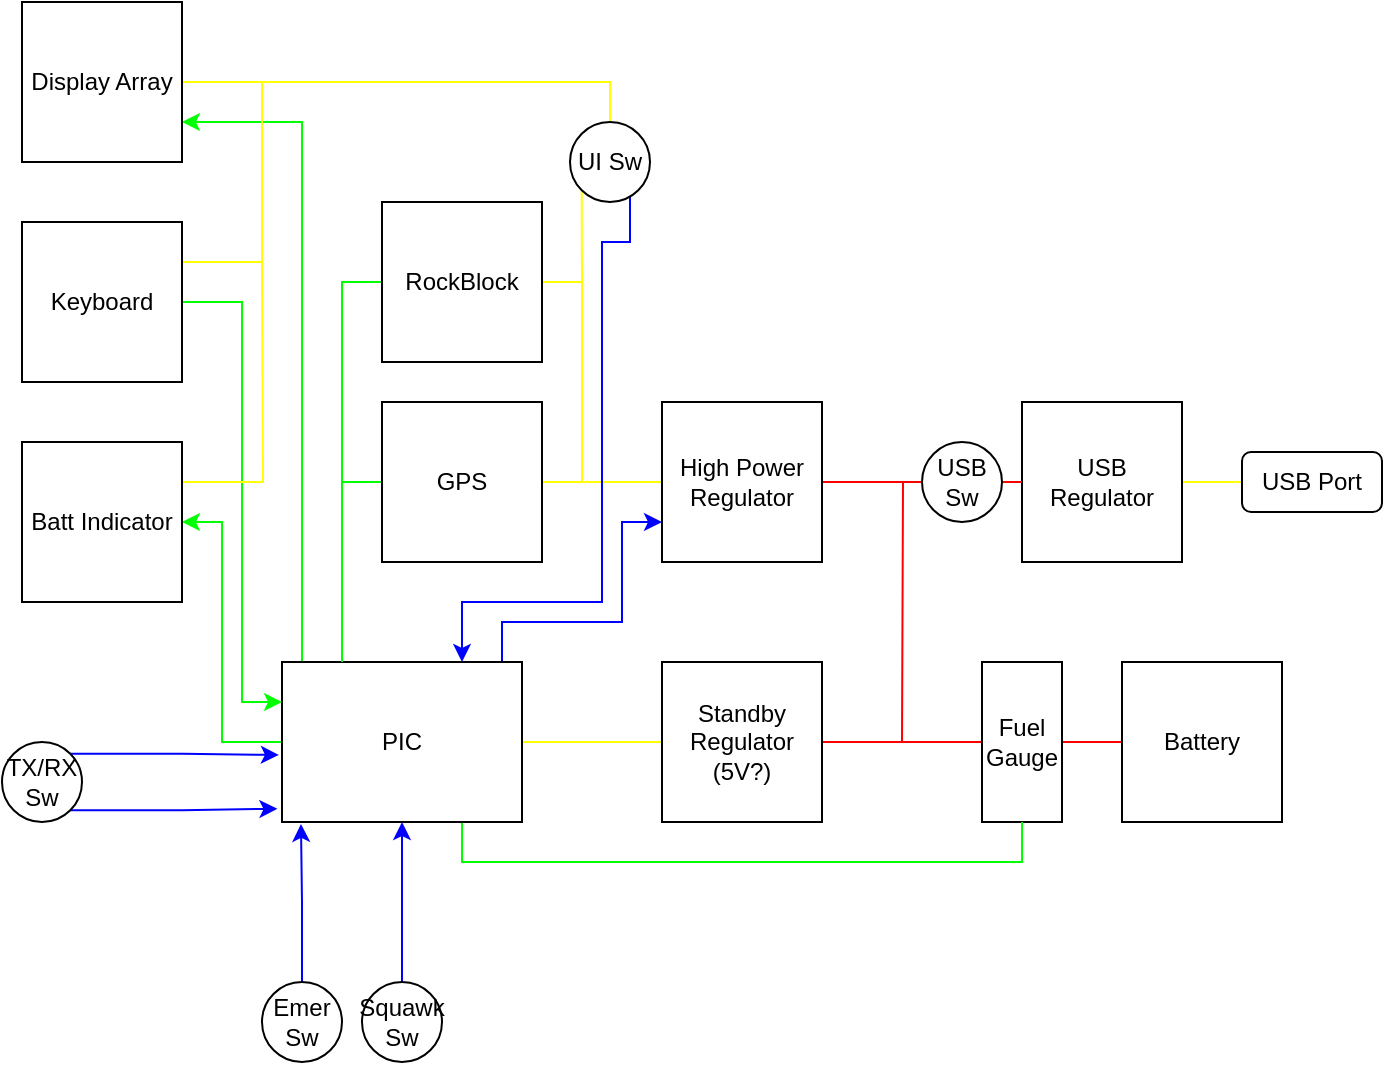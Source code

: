 <mxfile version="14.6.6" type="device"><diagram id="dYpEUTgkMIzfXDIzSXub" name="Page-1"><mxGraphModel dx="815" dy="1477" grid="1" gridSize="10" guides="1" tooltips="1" connect="1" arrows="1" fold="1" page="1" pageScale="1" pageWidth="1000" pageHeight="1000" math="0" shadow="0"><root><mxCell id="0"/><mxCell id="1" parent="0"/><mxCell id="_kIr4A_gsyb9m72xfsHi-3" style="edgeStyle=orthogonalEdgeStyle;rounded=0;orthogonalLoop=1;jettySize=auto;html=1;exitX=0;exitY=0.5;exitDx=0;exitDy=0;entryX=1;entryY=0.5;entryDx=0;entryDy=0;strokeColor=#FF0000;endArrow=none;endFill=0;" edge="1" parent="1" source="_kIr4A_gsyb9m72xfsHi-1" target="_kIr4A_gsyb9m72xfsHi-2"><mxGeometry relative="1" as="geometry"/></mxCell><mxCell id="_kIr4A_gsyb9m72xfsHi-1" value="Battery" style="whiteSpace=wrap;html=1;aspect=fixed;" vertex="1" parent="1"><mxGeometry x="790" y="300" width="80" height="80" as="geometry"/></mxCell><mxCell id="_kIr4A_gsyb9m72xfsHi-6" style="edgeStyle=orthogonalEdgeStyle;rounded=0;orthogonalLoop=1;jettySize=auto;html=1;exitX=0;exitY=0.5;exitDx=0;exitDy=0;entryX=1;entryY=0.5;entryDx=0;entryDy=0;endArrow=none;endFill=0;strokeColor=#FF0000;" edge="1" parent="1" source="_kIr4A_gsyb9m72xfsHi-2" target="_kIr4A_gsyb9m72xfsHi-5"><mxGeometry relative="1" as="geometry"/></mxCell><mxCell id="_kIr4A_gsyb9m72xfsHi-2" value="Fuel&lt;br&gt;Gauge" style="rounded=0;whiteSpace=wrap;html=1;" vertex="1" parent="1"><mxGeometry x="720" y="300" width="40" height="80" as="geometry"/></mxCell><mxCell id="_kIr4A_gsyb9m72xfsHi-8" style="edgeStyle=orthogonalEdgeStyle;rounded=0;orthogonalLoop=1;jettySize=auto;html=1;exitX=0;exitY=0.5;exitDx=0;exitDy=0;entryX=1;entryY=0.5;entryDx=0;entryDy=0;endArrow=none;endFill=0;strokeColor=#FFFF00;" edge="1" parent="1" source="_kIr4A_gsyb9m72xfsHi-5" target="_kIr4A_gsyb9m72xfsHi-7"><mxGeometry relative="1" as="geometry"/></mxCell><mxCell id="_kIr4A_gsyb9m72xfsHi-5" value="Standby Regulator (5V?)" style="whiteSpace=wrap;html=1;aspect=fixed;" vertex="1" parent="1"><mxGeometry x="560" y="300" width="80" height="80" as="geometry"/></mxCell><mxCell id="_kIr4A_gsyb9m72xfsHi-15" style="edgeStyle=orthogonalEdgeStyle;rounded=0;orthogonalLoop=1;jettySize=auto;html=1;exitX=0.75;exitY=0;exitDx=0;exitDy=0;entryX=0;entryY=0.75;entryDx=0;entryDy=0;endArrow=classic;endFill=1;strokeColor=#0000FF;" edge="1" parent="1" source="_kIr4A_gsyb9m72xfsHi-7" target="_kIr4A_gsyb9m72xfsHi-9"><mxGeometry relative="1" as="geometry"><Array as="points"><mxPoint x="480" y="300"/><mxPoint x="480" y="280"/><mxPoint x="540" y="280"/><mxPoint x="540" y="230"/></Array></mxGeometry></mxCell><mxCell id="_kIr4A_gsyb9m72xfsHi-16" style="edgeStyle=orthogonalEdgeStyle;rounded=0;orthogonalLoop=1;jettySize=auto;html=1;exitX=0.25;exitY=0;exitDx=0;exitDy=0;entryX=0;entryY=0.5;entryDx=0;entryDy=0;endArrow=none;endFill=0;strokeColor=#00FF00;" edge="1" parent="1" source="_kIr4A_gsyb9m72xfsHi-7" target="_kIr4A_gsyb9m72xfsHi-12"><mxGeometry relative="1" as="geometry"><Array as="points"><mxPoint x="400" y="210"/></Array></mxGeometry></mxCell><mxCell id="_kIr4A_gsyb9m72xfsHi-18" style="edgeStyle=orthogonalEdgeStyle;rounded=0;orthogonalLoop=1;jettySize=auto;html=1;exitX=0.75;exitY=1;exitDx=0;exitDy=0;entryX=0.5;entryY=1;entryDx=0;entryDy=0;endArrow=none;endFill=0;strokeColor=#00FF00;" edge="1" parent="1" source="_kIr4A_gsyb9m72xfsHi-7" target="_kIr4A_gsyb9m72xfsHi-2"><mxGeometry relative="1" as="geometry"/></mxCell><mxCell id="_kIr4A_gsyb9m72xfsHi-30" style="edgeStyle=orthogonalEdgeStyle;rounded=0;orthogonalLoop=1;jettySize=auto;html=1;exitX=0.25;exitY=0;exitDx=0;exitDy=0;entryX=1;entryY=0.75;entryDx=0;entryDy=0;endArrow=classic;endFill=1;strokeColor=#00FF00;" edge="1" parent="1" source="_kIr4A_gsyb9m72xfsHi-7" target="_kIr4A_gsyb9m72xfsHi-28"><mxGeometry relative="1" as="geometry"><Array as="points"><mxPoint x="380" y="300"/><mxPoint x="380" y="30"/></Array></mxGeometry></mxCell><mxCell id="_kIr4A_gsyb9m72xfsHi-41" style="edgeStyle=orthogonalEdgeStyle;rounded=0;orthogonalLoop=1;jettySize=auto;html=1;exitX=0;exitY=0.5;exitDx=0;exitDy=0;entryX=1;entryY=0.5;entryDx=0;entryDy=0;endArrow=classic;endFill=1;strokeColor=#00FF00;" edge="1" parent="1" source="_kIr4A_gsyb9m72xfsHi-7" target="_kIr4A_gsyb9m72xfsHi-39"><mxGeometry relative="1" as="geometry"><Array as="points"><mxPoint x="340" y="340"/><mxPoint x="340" y="230"/></Array></mxGeometry></mxCell><mxCell id="_kIr4A_gsyb9m72xfsHi-7" value="PIC" style="whiteSpace=wrap;html=1;" vertex="1" parent="1"><mxGeometry x="370" y="300" width="120" height="80" as="geometry"/></mxCell><mxCell id="_kIr4A_gsyb9m72xfsHi-10" style="edgeStyle=orthogonalEdgeStyle;rounded=0;orthogonalLoop=1;jettySize=auto;html=1;exitX=1;exitY=0.5;exitDx=0;exitDy=0;endArrow=none;endFill=0;strokeColor=#FF0000;" edge="1" parent="1" source="_kIr4A_gsyb9m72xfsHi-9"><mxGeometry relative="1" as="geometry"><mxPoint x="680" y="340.0" as="targetPoint"/></mxGeometry></mxCell><mxCell id="_kIr4A_gsyb9m72xfsHi-13" style="edgeStyle=orthogonalEdgeStyle;rounded=0;orthogonalLoop=1;jettySize=auto;html=1;exitX=0;exitY=0.5;exitDx=0;exitDy=0;entryX=1;entryY=0.5;entryDx=0;entryDy=0;endArrow=none;endFill=0;strokeColor=#FFFF00;" edge="1" parent="1" source="_kIr4A_gsyb9m72xfsHi-9" target="_kIr4A_gsyb9m72xfsHi-12"><mxGeometry relative="1" as="geometry"/></mxCell><mxCell id="_kIr4A_gsyb9m72xfsHi-9" value="High Power Regulator" style="whiteSpace=wrap;html=1;aspect=fixed;" vertex="1" parent="1"><mxGeometry x="560" y="170" width="80" height="80" as="geometry"/></mxCell><mxCell id="_kIr4A_gsyb9m72xfsHi-14" style="edgeStyle=orthogonalEdgeStyle;rounded=0;orthogonalLoop=1;jettySize=auto;html=1;exitX=1;exitY=0.5;exitDx=0;exitDy=0;endArrow=none;endFill=0;strokeColor=#FFFF00;" edge="1" parent="1" source="_kIr4A_gsyb9m72xfsHi-11"><mxGeometry relative="1" as="geometry"><mxPoint x="530" y="210" as="targetPoint"/><Array as="points"><mxPoint x="520" y="110"/><mxPoint x="520" y="210"/></Array></mxGeometry></mxCell><mxCell id="_kIr4A_gsyb9m72xfsHi-17" style="edgeStyle=orthogonalEdgeStyle;rounded=0;orthogonalLoop=1;jettySize=auto;html=1;exitX=0;exitY=0.5;exitDx=0;exitDy=0;entryX=0.25;entryY=0;entryDx=0;entryDy=0;endArrow=none;endFill=0;strokeColor=#00FF00;" edge="1" parent="1" source="_kIr4A_gsyb9m72xfsHi-11" target="_kIr4A_gsyb9m72xfsHi-7"><mxGeometry relative="1" as="geometry"/></mxCell><mxCell id="_kIr4A_gsyb9m72xfsHi-11" value="RockBlock" style="whiteSpace=wrap;html=1;aspect=fixed;" vertex="1" parent="1"><mxGeometry x="420" y="70" width="80" height="80" as="geometry"/></mxCell><mxCell id="_kIr4A_gsyb9m72xfsHi-12" value="GPS" style="whiteSpace=wrap;html=1;aspect=fixed;" vertex="1" parent="1"><mxGeometry x="420" y="170" width="80" height="80" as="geometry"/></mxCell><mxCell id="_kIr4A_gsyb9m72xfsHi-33" style="edgeStyle=orthogonalEdgeStyle;rounded=0;orthogonalLoop=1;jettySize=auto;html=1;endArrow=none;endFill=0;strokeColor=#FFFF00;exitX=0.5;exitY=0;exitDx=0;exitDy=0;" edge="1" parent="1" source="_kIr4A_gsyb9m72xfsHi-21" target="_kIr4A_gsyb9m72xfsHi-28"><mxGeometry relative="1" as="geometry"><mxPoint x="520" y="10" as="sourcePoint"/></mxGeometry></mxCell><mxCell id="_kIr4A_gsyb9m72xfsHi-23" style="edgeStyle=orthogonalEdgeStyle;rounded=0;orthogonalLoop=1;jettySize=auto;html=1;exitX=1;exitY=1;exitDx=0;exitDy=0;entryX=0.75;entryY=0;entryDx=0;entryDy=0;endArrow=classic;endFill=1;strokeColor=#0000FF;" edge="1" parent="1" source="_kIr4A_gsyb9m72xfsHi-21" target="_kIr4A_gsyb9m72xfsHi-7"><mxGeometry relative="1" as="geometry"><Array as="points"><mxPoint x="544" y="90"/><mxPoint x="530" y="90"/><mxPoint x="530" y="270"/><mxPoint x="460" y="270"/></Array></mxGeometry></mxCell><mxCell id="_kIr4A_gsyb9m72xfsHi-51" style="edgeStyle=orthogonalEdgeStyle;rounded=0;orthogonalLoop=1;jettySize=auto;html=1;exitX=0;exitY=1;exitDx=0;exitDy=0;endArrow=none;endFill=0;strokeColor=#FFFF00;" edge="1" parent="1" source="_kIr4A_gsyb9m72xfsHi-21"><mxGeometry relative="1" as="geometry"><mxPoint x="520" y="110" as="targetPoint"/></mxGeometry></mxCell><mxCell id="_kIr4A_gsyb9m72xfsHi-21" value="UI Sw" style="ellipse;whiteSpace=wrap;html=1;aspect=fixed;" vertex="1" parent="1"><mxGeometry x="514" y="30" width="40" height="40" as="geometry"/></mxCell><mxCell id="_kIr4A_gsyb9m72xfsHi-27" style="edgeStyle=orthogonalEdgeStyle;rounded=0;orthogonalLoop=1;jettySize=auto;html=1;exitX=0.5;exitY=0;exitDx=0;exitDy=0;entryX=0.079;entryY=1.012;entryDx=0;entryDy=0;entryPerimeter=0;endArrow=classic;endFill=1;strokeColor=#0000FF;" edge="1" parent="1" source="_kIr4A_gsyb9m72xfsHi-24" target="_kIr4A_gsyb9m72xfsHi-7"><mxGeometry relative="1" as="geometry"/></mxCell><mxCell id="_kIr4A_gsyb9m72xfsHi-24" value="Emer Sw" style="ellipse;whiteSpace=wrap;html=1;aspect=fixed;" vertex="1" parent="1"><mxGeometry x="360" y="460" width="40" height="40" as="geometry"/></mxCell><mxCell id="_kIr4A_gsyb9m72xfsHi-26" style="edgeStyle=orthogonalEdgeStyle;rounded=0;orthogonalLoop=1;jettySize=auto;html=1;exitX=0.5;exitY=0;exitDx=0;exitDy=0;entryX=0.5;entryY=1;entryDx=0;entryDy=0;endArrow=classic;endFill=1;strokeColor=#0000FF;" edge="1" parent="1" source="_kIr4A_gsyb9m72xfsHi-25" target="_kIr4A_gsyb9m72xfsHi-7"><mxGeometry relative="1" as="geometry"/></mxCell><mxCell id="_kIr4A_gsyb9m72xfsHi-25" value="Squawk Sw" style="ellipse;whiteSpace=wrap;html=1;aspect=fixed;" vertex="1" parent="1"><mxGeometry x="410" y="460" width="40" height="40" as="geometry"/></mxCell><mxCell id="_kIr4A_gsyb9m72xfsHi-28" value="Display Array" style="whiteSpace=wrap;html=1;aspect=fixed;" vertex="1" parent="1"><mxGeometry x="240" y="-30" width="80" height="80" as="geometry"/></mxCell><mxCell id="_kIr4A_gsyb9m72xfsHi-32" style="edgeStyle=orthogonalEdgeStyle;rounded=0;orthogonalLoop=1;jettySize=auto;html=1;exitX=1;exitY=0.5;exitDx=0;exitDy=0;entryX=0;entryY=0.25;entryDx=0;entryDy=0;endArrow=classic;endFill=1;strokeColor=#00FF00;" edge="1" parent="1" source="_kIr4A_gsyb9m72xfsHi-31" target="_kIr4A_gsyb9m72xfsHi-7"><mxGeometry relative="1" as="geometry"><Array as="points"><mxPoint x="350" y="120"/><mxPoint x="350" y="320"/></Array></mxGeometry></mxCell><mxCell id="_kIr4A_gsyb9m72xfsHi-34" style="edgeStyle=orthogonalEdgeStyle;rounded=0;orthogonalLoop=1;jettySize=auto;html=1;exitX=1;exitY=0.25;exitDx=0;exitDy=0;endArrow=none;endFill=0;strokeColor=#FFFF00;" edge="1" parent="1" source="_kIr4A_gsyb9m72xfsHi-31"><mxGeometry relative="1" as="geometry"><mxPoint x="400" y="10" as="targetPoint"/><Array as="points"><mxPoint x="360" y="100"/><mxPoint x="360" y="10"/></Array></mxGeometry></mxCell><mxCell id="_kIr4A_gsyb9m72xfsHi-31" value="Keyboard" style="whiteSpace=wrap;html=1;aspect=fixed;" vertex="1" parent="1"><mxGeometry x="240" y="80" width="80" height="80" as="geometry"/></mxCell><mxCell id="_kIr4A_gsyb9m72xfsHi-38" style="edgeStyle=orthogonalEdgeStyle;rounded=0;orthogonalLoop=1;jettySize=auto;html=1;exitX=1;exitY=0.5;exitDx=0;exitDy=0;entryX=0;entryY=0.5;entryDx=0;entryDy=0;endArrow=none;endFill=0;strokeColor=#FFFF00;" edge="1" parent="1" source="_kIr4A_gsyb9m72xfsHi-35" target="_kIr4A_gsyb9m72xfsHi-37"><mxGeometry relative="1" as="geometry"/></mxCell><mxCell id="_kIr4A_gsyb9m72xfsHi-35" value="USB Regulator" style="whiteSpace=wrap;html=1;aspect=fixed;" vertex="1" parent="1"><mxGeometry x="740" y="170" width="80" height="80" as="geometry"/></mxCell><mxCell id="_kIr4A_gsyb9m72xfsHi-37" value="USB Port" style="rounded=1;whiteSpace=wrap;html=1;" vertex="1" parent="1"><mxGeometry x="850" y="195" width="70" height="30" as="geometry"/></mxCell><mxCell id="_kIr4A_gsyb9m72xfsHi-42" style="edgeStyle=orthogonalEdgeStyle;rounded=0;orthogonalLoop=1;jettySize=auto;html=1;exitX=1;exitY=0.25;exitDx=0;exitDy=0;endArrow=none;endFill=0;strokeColor=#FFFF00;" edge="1" parent="1" source="_kIr4A_gsyb9m72xfsHi-39"><mxGeometry relative="1" as="geometry"><mxPoint x="360" y="100" as="targetPoint"/></mxGeometry></mxCell><mxCell id="_kIr4A_gsyb9m72xfsHi-39" value="Batt Indicator" style="whiteSpace=wrap;html=1;aspect=fixed;" vertex="1" parent="1"><mxGeometry x="240" y="190" width="80" height="80" as="geometry"/></mxCell><mxCell id="_kIr4A_gsyb9m72xfsHi-44" style="edgeStyle=orthogonalEdgeStyle;rounded=0;orthogonalLoop=1;jettySize=auto;html=1;exitX=0;exitY=0.5;exitDx=0;exitDy=0;endArrow=none;endFill=0;strokeColor=#FF0000;" edge="1" parent="1" source="_kIr4A_gsyb9m72xfsHi-43"><mxGeometry relative="1" as="geometry"><mxPoint x="680" y="209.897" as="targetPoint"/></mxGeometry></mxCell><mxCell id="_kIr4A_gsyb9m72xfsHi-45" style="edgeStyle=orthogonalEdgeStyle;rounded=0;orthogonalLoop=1;jettySize=auto;html=1;exitX=1;exitY=0.5;exitDx=0;exitDy=0;entryX=0;entryY=0.5;entryDx=0;entryDy=0;endArrow=none;endFill=0;strokeColor=#FF0000;" edge="1" parent="1" source="_kIr4A_gsyb9m72xfsHi-43" target="_kIr4A_gsyb9m72xfsHi-35"><mxGeometry relative="1" as="geometry"/></mxCell><mxCell id="_kIr4A_gsyb9m72xfsHi-43" value="USB Sw" style="ellipse;whiteSpace=wrap;html=1;aspect=fixed;" vertex="1" parent="1"><mxGeometry x="690" y="190" width="40" height="40" as="geometry"/></mxCell><mxCell id="_kIr4A_gsyb9m72xfsHi-47" style="edgeStyle=orthogonalEdgeStyle;rounded=0;orthogonalLoop=1;jettySize=auto;html=1;exitX=1;exitY=0;exitDx=0;exitDy=0;entryX=-0.013;entryY=0.581;entryDx=0;entryDy=0;entryPerimeter=0;endArrow=classic;endFill=1;strokeColor=#0000FF;" edge="1" parent="1" source="_kIr4A_gsyb9m72xfsHi-46" target="_kIr4A_gsyb9m72xfsHi-7"><mxGeometry relative="1" as="geometry"/></mxCell><mxCell id="_kIr4A_gsyb9m72xfsHi-49" style="edgeStyle=orthogonalEdgeStyle;rounded=0;orthogonalLoop=1;jettySize=auto;html=1;exitX=1;exitY=1;exitDx=0;exitDy=0;entryX=-0.019;entryY=0.917;entryDx=0;entryDy=0;entryPerimeter=0;endArrow=classic;endFill=1;strokeColor=#0000FF;" edge="1" parent="1" source="_kIr4A_gsyb9m72xfsHi-46" target="_kIr4A_gsyb9m72xfsHi-7"><mxGeometry relative="1" as="geometry"/></mxCell><mxCell id="_kIr4A_gsyb9m72xfsHi-46" value="TX/RX Sw" style="ellipse;whiteSpace=wrap;html=1;aspect=fixed;" vertex="1" parent="1"><mxGeometry x="230" y="340" width="40" height="40" as="geometry"/></mxCell></root></mxGraphModel></diagram></mxfile>